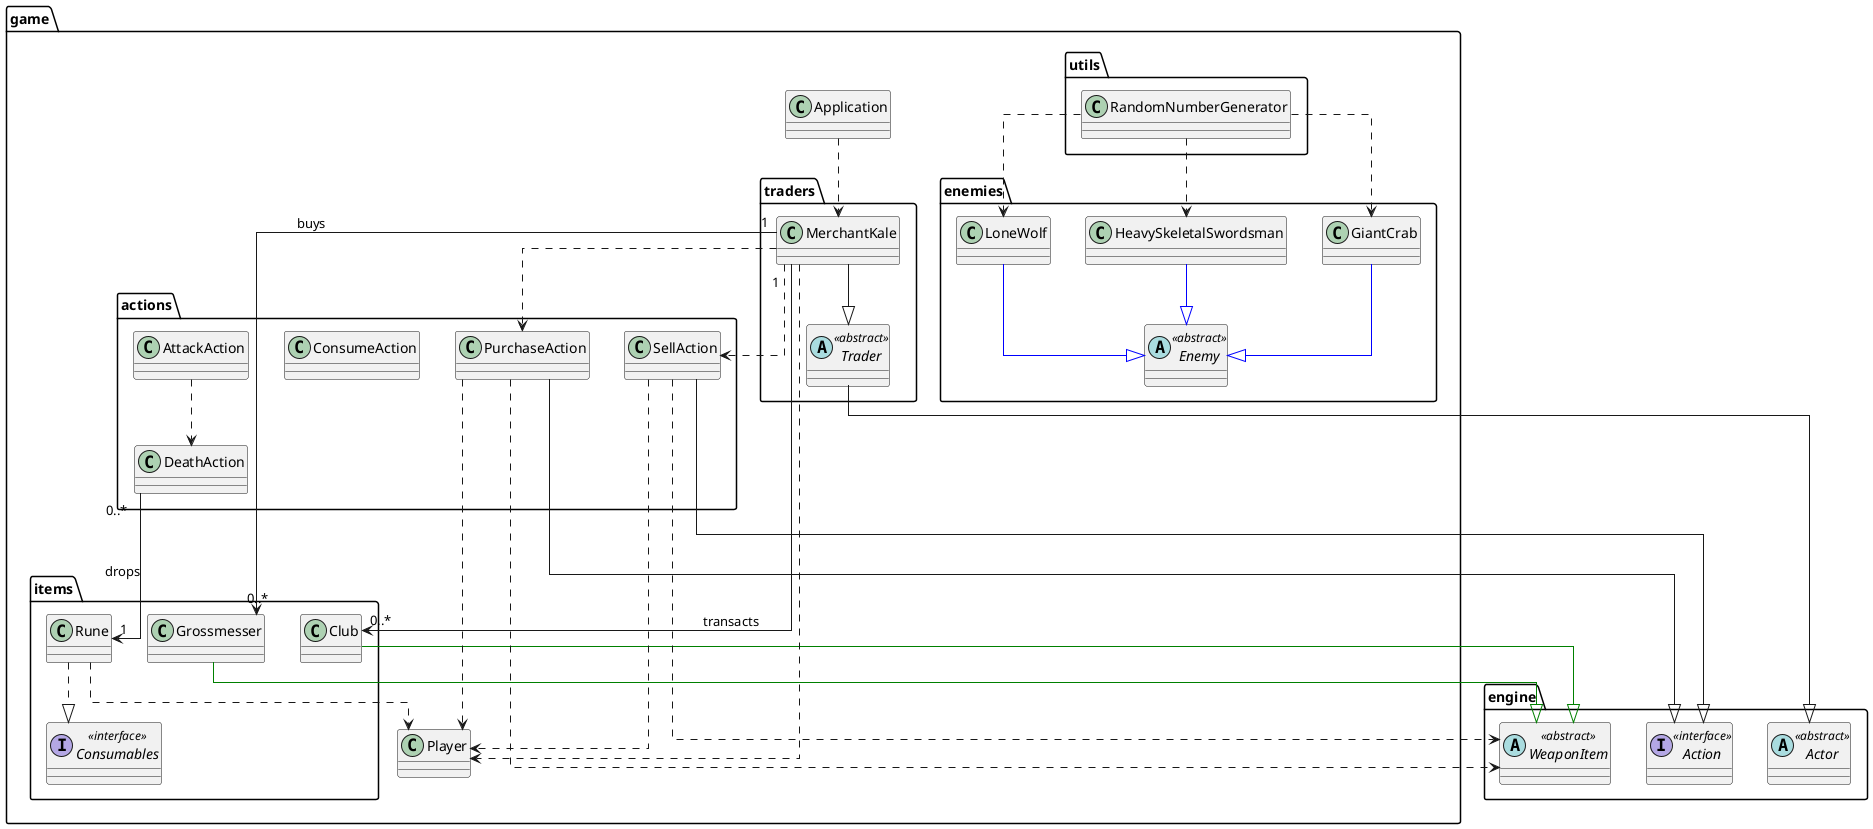 @startuml

skinparam linetype ortho
set namespaceSeparator none
'hide circle

package engine {
    abstract class Actor <<abstract>>
    abstract class WeaponItem <<abstract>>
    interface Action <<interface>>
}

package game {

    package enemies {
        abstract class Enemy <<abstract>>
        class HeavySkeletalSwordsman
        class LoneWolf
        class GiantCrab
    }

    package traders {
        abstract class Trader <<abstract>>
        class MerchantKale
    }

    package actions {
        class PurchaseAction
        class DeathAction
        class AttackAction
        class ConsumeAction
        class PurchaseAction
        class SellAction
    }

    package items {
        interface Consumables <<interface>>

        class Rune
        class Grossmesser
        class Club
    }

    package utils {
        class RandomNumberGenerator
    }

    ' Player
    class Player

    ' Driver Class
    class Application
}




    ' ========== Generalisations (Parent/Child) ==========

    MerchantKale --|> Trader

    Trader --|> Actor

    HeavySkeletalSwordsman -[#blue]-|> Enemy
    LoneWolf -[#blue]-|> Enemy
    GiantCrab -[#blue]-|> Enemy

    Club -[#green]-|> WeaponItem
    Grossmesser -[#green]-|> WeaponItem

    PurchaseAction --|> Action
    SellAction --|> Action






    ' ========== Realisations (Interfaces) ==========

    ' Runes are consumable
    Rune ..|> Consumables






    ' ========== Associations ==========

    ' MerchantKale who trades weapons
    MerchantKale "1" --> "0..*" Club : transacts
    MerchantKale "1" --> "0..*" Grossmesser : buys

    ' Enemies dropping Runes
    DeathAction "0..*" ---> "1" Rune : drops




    ' ========== Dependencies ==========

    ' Application creates MerchantKale
    Application ..> MerchantKale


    AttackAction ..> DeathAction

    RandomNumberGenerator ..> HeavySkeletalSwordsman
    RandomNumberGenerator ..> GiantCrab
    RandomNumberGenerator ..> LoneWolf


    ' Rune adds to the Player's runes balance
    Rune ..> Player

    ' Player interacts with MerchantKale
    MerchantKale ..> Player

    ' MerchantKale creates a PurchaseAction
    MerchantKale ..> PurchaseAction

    PurchaseAction ..> WeaponItem
    SellAction ..> WeaponItem
    SellAction ..> Player
    PurchaseAction ..> Player

    MerchantKale ..> SellAction
}

@enduml
